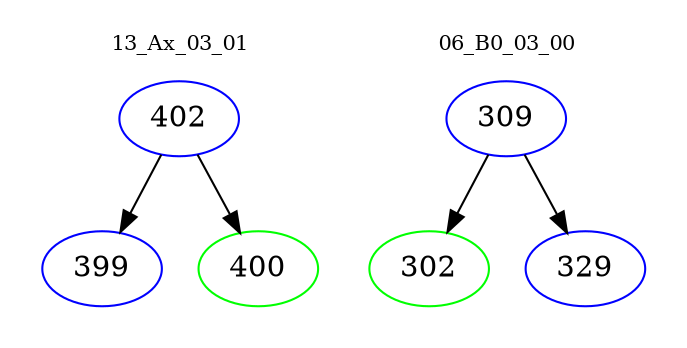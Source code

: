digraph{
subgraph cluster_0 {
color = white
label = "13_Ax_03_01";
fontsize=10;
T0_402 [label="402", color="blue"]
T0_402 -> T0_399 [color="black"]
T0_399 [label="399", color="blue"]
T0_402 -> T0_400 [color="black"]
T0_400 [label="400", color="green"]
}
subgraph cluster_1 {
color = white
label = "06_B0_03_00";
fontsize=10;
T1_309 [label="309", color="blue"]
T1_309 -> T1_302 [color="black"]
T1_302 [label="302", color="green"]
T1_309 -> T1_329 [color="black"]
T1_329 [label="329", color="blue"]
}
}
